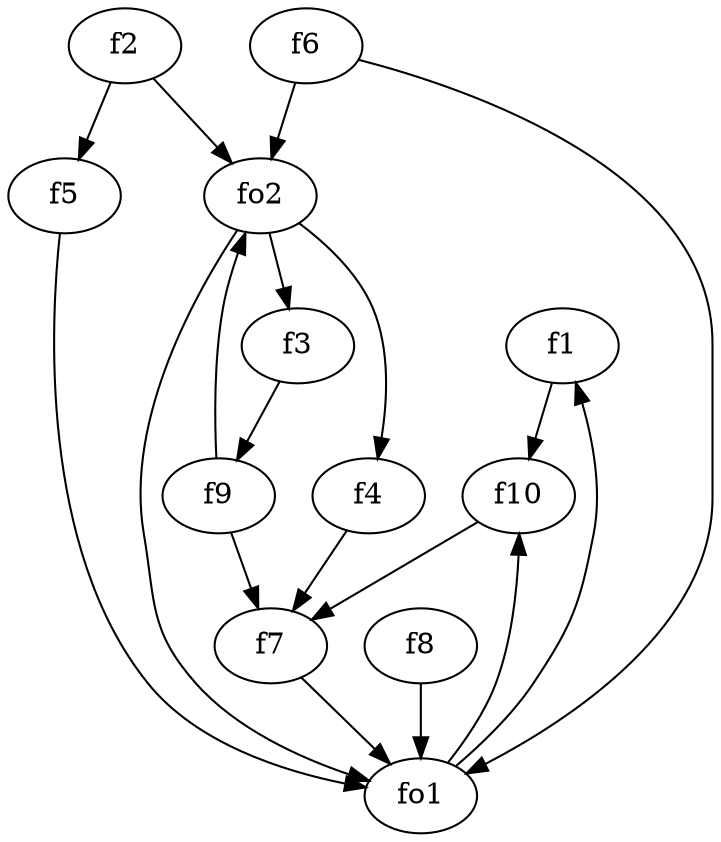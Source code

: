 strict digraph  {
f1;
f2;
f3;
f4;
f5;
f6;
f7;
f8;
f9;
f10;
fo1;
fo2;
f1 -> f10  [weight=2];
f2 -> fo2  [weight=2];
f2 -> f5  [weight=2];
f3 -> f9  [weight=2];
f4 -> f7  [weight=2];
f5 -> fo1  [weight=2];
f6 -> fo1  [weight=2];
f6 -> fo2  [weight=2];
f7 -> fo1  [weight=2];
f8 -> fo1  [weight=2];
f9 -> f7  [weight=2];
f9 -> fo2  [weight=2];
f10 -> f7  [weight=2];
fo1 -> f10  [weight=2];
fo1 -> f1  [weight=2];
fo2 -> f4  [weight=2];
fo2 -> f3  [weight=2];
fo2 -> fo1  [weight=2];
}
